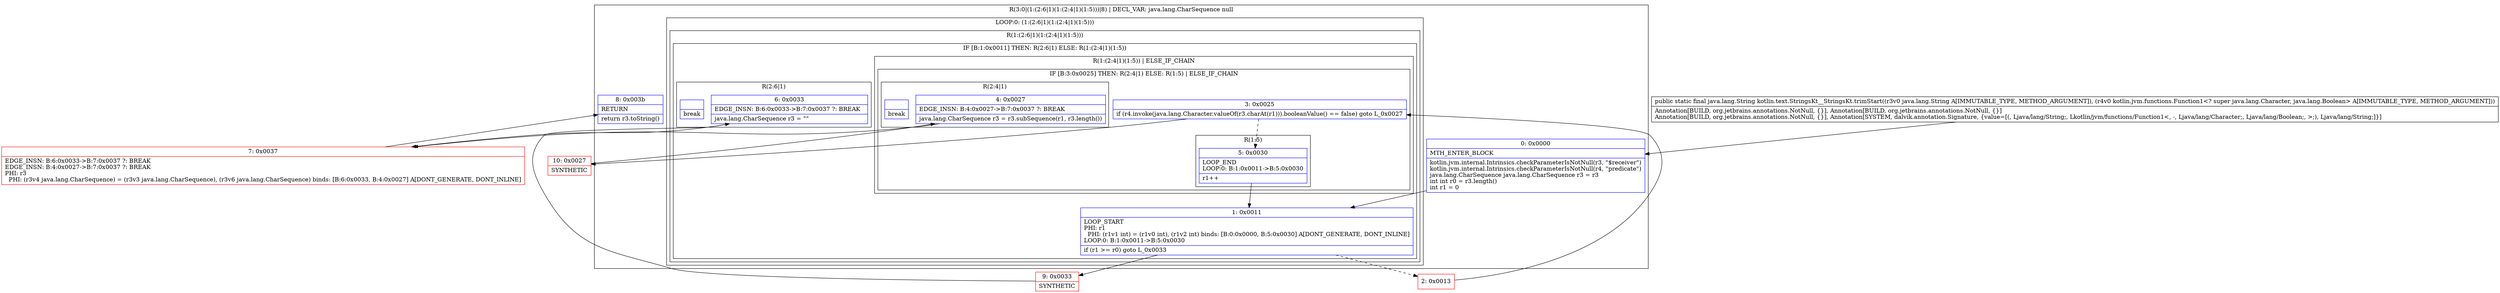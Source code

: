 digraph "CFG forkotlin.text.StringsKt__StringsKt.trimStart(Ljava\/lang\/String;Lkotlin\/jvm\/functions\/Function1;)Ljava\/lang\/String;" {
subgraph cluster_Region_1419139220 {
label = "R(3:0|(1:(2:6|1)(1:(2:4|1)(1:5)))|8) | DECL_VAR: java.lang.CharSequence null\l";
node [shape=record,color=blue];
Node_0 [shape=record,label="{0\:\ 0x0000|MTH_ENTER_BLOCK\l|kotlin.jvm.internal.Intrinsics.checkParameterIsNotNull(r3, \"$receiver\")\lkotlin.jvm.internal.Intrinsics.checkParameterIsNotNull(r4, \"predicate\")\ljava.lang.CharSequence java.lang.CharSequence r3 = r3\lint int r0 = r3.length()\lint r1 = 0\l}"];
subgraph cluster_LoopRegion_1221485790 {
label = "LOOP:0: (1:(2:6|1)(1:(2:4|1)(1:5)))";
node [shape=record,color=blue];
subgraph cluster_Region_1087815554 {
label = "R(1:(2:6|1)(1:(2:4|1)(1:5)))";
node [shape=record,color=blue];
subgraph cluster_IfRegion_1083912532 {
label = "IF [B:1:0x0011] THEN: R(2:6|1) ELSE: R(1:(2:4|1)(1:5))";
node [shape=record,color=blue];
Node_1 [shape=record,label="{1\:\ 0x0011|LOOP_START\lPHI: r1 \l  PHI: (r1v1 int) = (r1v0 int), (r1v2 int) binds: [B:0:0x0000, B:5:0x0030] A[DONT_GENERATE, DONT_INLINE]\lLOOP:0: B:1:0x0011\-\>B:5:0x0030\l|if (r1 \>= r0) goto L_0x0033\l}"];
subgraph cluster_Region_566525752 {
label = "R(2:6|1)";
node [shape=record,color=blue];
Node_6 [shape=record,label="{6\:\ 0x0033|EDGE_INSN: B:6:0x0033\-\>B:7:0x0037 ?: BREAK  \l|java.lang.CharSequence r3 = \"\"\l}"];
Node_InsnContainer_2138175291 [shape=record,label="{|break\l}"];
}
subgraph cluster_Region_736515882 {
label = "R(1:(2:4|1)(1:5)) | ELSE_IF_CHAIN\l";
node [shape=record,color=blue];
subgraph cluster_IfRegion_1942918210 {
label = "IF [B:3:0x0025] THEN: R(2:4|1) ELSE: R(1:5) | ELSE_IF_CHAIN\l";
node [shape=record,color=blue];
Node_3 [shape=record,label="{3\:\ 0x0025|if (r4.invoke(java.lang.Character.valueOf(r3.charAt(r1))).booleanValue() == false) goto L_0x0027\l}"];
subgraph cluster_Region_2075342791 {
label = "R(2:4|1)";
node [shape=record,color=blue];
Node_4 [shape=record,label="{4\:\ 0x0027|EDGE_INSN: B:4:0x0027\-\>B:7:0x0037 ?: BREAK  \l|java.lang.CharSequence r3 = r3.subSequence(r1, r3.length())\l}"];
Node_InsnContainer_280313372 [shape=record,label="{|break\l}"];
}
subgraph cluster_Region_649036587 {
label = "R(1:5)";
node [shape=record,color=blue];
Node_5 [shape=record,label="{5\:\ 0x0030|LOOP_END\lLOOP:0: B:1:0x0011\-\>B:5:0x0030\l|r1++\l}"];
}
}
}
}
}
}
Node_8 [shape=record,label="{8\:\ 0x003b|RETURN\l|return r3.toString()\l}"];
}
Node_2 [shape=record,color=red,label="{2\:\ 0x0013}"];
Node_7 [shape=record,color=red,label="{7\:\ 0x0037|EDGE_INSN: B:6:0x0033\-\>B:7:0x0037 ?: BREAK  \lEDGE_INSN: B:4:0x0027\-\>B:7:0x0037 ?: BREAK  \lPHI: r3 \l  PHI: (r3v4 java.lang.CharSequence) = (r3v3 java.lang.CharSequence), (r3v6 java.lang.CharSequence) binds: [B:6:0x0033, B:4:0x0027] A[DONT_GENERATE, DONT_INLINE]\l}"];
Node_9 [shape=record,color=red,label="{9\:\ 0x0033|SYNTHETIC\l}"];
Node_10 [shape=record,color=red,label="{10\:\ 0x0027|SYNTHETIC\l}"];
MethodNode[shape=record,label="{public static final java.lang.String kotlin.text.StringsKt__StringsKt.trimStart((r3v0 java.lang.String A[IMMUTABLE_TYPE, METHOD_ARGUMENT]), (r4v0 kotlin.jvm.functions.Function1\<? super java.lang.Character, java.lang.Boolean\> A[IMMUTABLE_TYPE, METHOD_ARGUMENT]))  | Annotation[BUILD, org.jetbrains.annotations.NotNull, \{\}], Annotation[BUILD, org.jetbrains.annotations.NotNull, \{\}]\lAnnotation[BUILD, org.jetbrains.annotations.NotNull, \{\}], Annotation[SYSTEM, dalvik.annotation.Signature, \{value=[(, Ljava\/lang\/String;, Lkotlin\/jvm\/functions\/Function1\<, \-, Ljava\/lang\/Character;, Ljava\/lang\/Boolean;, \>;), Ljava\/lang\/String;]\}]\l}"];
MethodNode -> Node_0;
Node_0 -> Node_1;
Node_1 -> Node_2[style=dashed];
Node_1 -> Node_9;
Node_6 -> Node_7;
Node_3 -> Node_5[style=dashed];
Node_3 -> Node_10;
Node_4 -> Node_7;
Node_5 -> Node_1;
Node_2 -> Node_3;
Node_7 -> Node_8;
Node_9 -> Node_6;
Node_10 -> Node_4;
}

